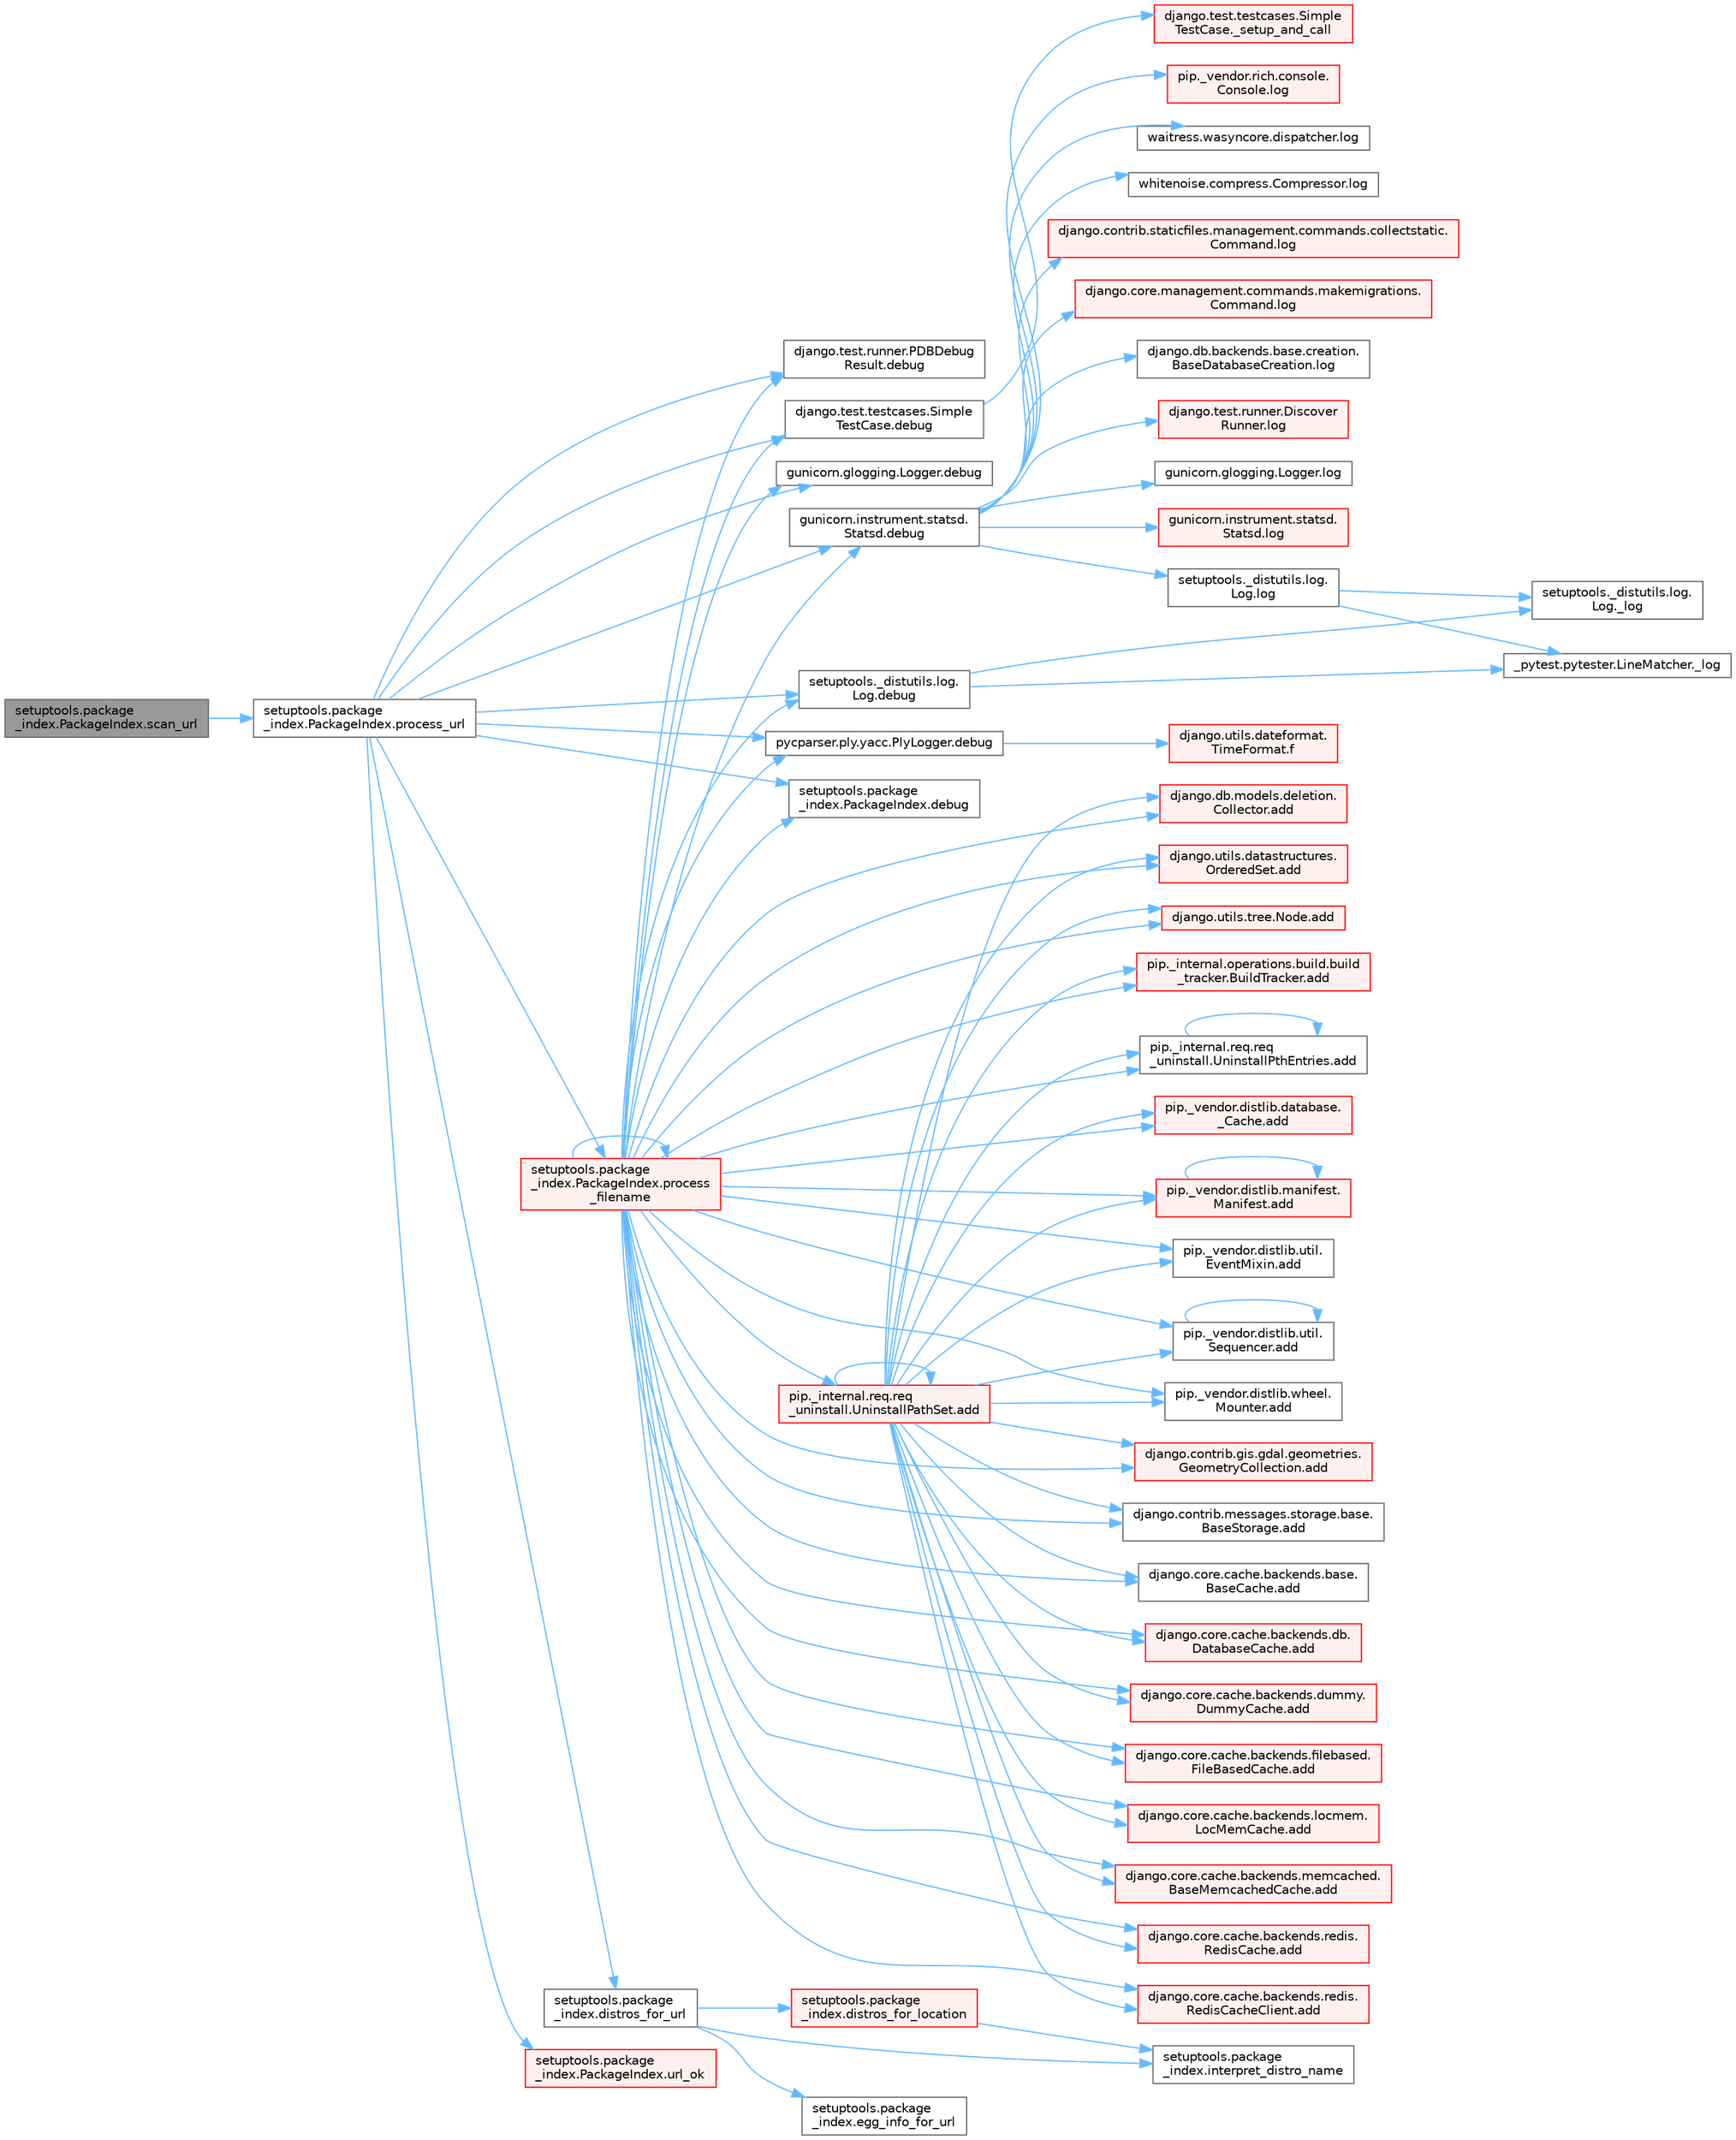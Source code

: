 digraph "setuptools.package_index.PackageIndex.scan_url"
{
 // LATEX_PDF_SIZE
  bgcolor="transparent";
  edge [fontname=Helvetica,fontsize=10,labelfontname=Helvetica,labelfontsize=10];
  node [fontname=Helvetica,fontsize=10,shape=box,height=0.2,width=0.4];
  rankdir="LR";
  Node1 [id="Node000001",label="setuptools.package\l_index.PackageIndex.scan_url",height=0.2,width=0.4,color="gray40", fillcolor="grey60", style="filled", fontcolor="black",tooltip=" "];
  Node1 -> Node2 [id="edge1_Node000001_Node000002",color="steelblue1",style="solid",tooltip=" "];
  Node2 [id="Node000002",label="setuptools.package\l_index.PackageIndex.process_url",height=0.2,width=0.4,color="grey40", fillcolor="white", style="filled",URL="$classsetuptools_1_1package__index_1_1_package_index.html#a08ce2126b6551d9c0de60dba9179df3f",tooltip=" "];
  Node2 -> Node3 [id="edge2_Node000002_Node000003",color="steelblue1",style="solid",tooltip=" "];
  Node3 [id="Node000003",label="django.test.runner.PDBDebug\lResult.debug",height=0.2,width=0.4,color="grey40", fillcolor="white", style="filled",URL="$classdjango_1_1test_1_1runner_1_1_p_d_b_debug_result.html#a32d6b3216965b07e4be691f8decc1a65",tooltip=" "];
  Node2 -> Node4 [id="edge3_Node000002_Node000004",color="steelblue1",style="solid",tooltip=" "];
  Node4 [id="Node000004",label="django.test.testcases.Simple\lTestCase.debug",height=0.2,width=0.4,color="grey40", fillcolor="white", style="filled",URL="$classdjango_1_1test_1_1testcases_1_1_simple_test_case.html#a3572a3cb9246fcddfe70f0443b262461",tooltip=" "];
  Node4 -> Node5 [id="edge4_Node000004_Node000005",color="steelblue1",style="solid",tooltip=" "];
  Node5 [id="Node000005",label="django.test.testcases.Simple\lTestCase._setup_and_call",height=0.2,width=0.4,color="red", fillcolor="#FFF0F0", style="filled",URL="$classdjango_1_1test_1_1testcases_1_1_simple_test_case.html#a7045efb29a81e96071ed0e0956149410",tooltip=" "];
  Node2 -> Node7 [id="edge5_Node000002_Node000007",color="steelblue1",style="solid",tooltip=" "];
  Node7 [id="Node000007",label="gunicorn.glogging.Logger.debug",height=0.2,width=0.4,color="grey40", fillcolor="white", style="filled",URL="$classgunicorn_1_1glogging_1_1_logger.html#a1ae8caac207e0444684def3c6b40f0ee",tooltip=" "];
  Node2 -> Node8 [id="edge6_Node000002_Node000008",color="steelblue1",style="solid",tooltip=" "];
  Node8 [id="Node000008",label="gunicorn.instrument.statsd.\lStatsd.debug",height=0.2,width=0.4,color="grey40", fillcolor="white", style="filled",URL="$classgunicorn_1_1instrument_1_1statsd_1_1_statsd.html#abb1906a025131e88e3da6201580d70b8",tooltip=" "];
  Node8 -> Node9 [id="edge7_Node000008_Node000009",color="steelblue1",style="solid",tooltip=" "];
  Node9 [id="Node000009",label="django.contrib.staticfiles.management.commands.collectstatic.\lCommand.log",height=0.2,width=0.4,color="red", fillcolor="#FFF0F0", style="filled",URL="$classdjango_1_1contrib_1_1staticfiles_1_1management_1_1commands_1_1collectstatic_1_1_command.html#a0e93191b90ee0993e3286343d0b2de0e",tooltip=" "];
  Node8 -> Node13 [id="edge8_Node000008_Node000013",color="steelblue1",style="solid",tooltip=" "];
  Node13 [id="Node000013",label="django.core.management.commands.makemigrations.\lCommand.log",height=0.2,width=0.4,color="red", fillcolor="#FFF0F0", style="filled",URL="$classdjango_1_1core_1_1management_1_1commands_1_1makemigrations_1_1_command.html#a0409d121552878a7416460dba8274880",tooltip=" "];
  Node8 -> Node15 [id="edge9_Node000008_Node000015",color="steelblue1",style="solid",tooltip=" "];
  Node15 [id="Node000015",label="django.db.backends.base.creation.\lBaseDatabaseCreation.log",height=0.2,width=0.4,color="grey40", fillcolor="white", style="filled",URL="$classdjango_1_1db_1_1backends_1_1base_1_1creation_1_1_base_database_creation.html#ac297ec931db5ec68c271ec0d91be7183",tooltip=" "];
  Node8 -> Node16 [id="edge10_Node000008_Node000016",color="steelblue1",style="solid",tooltip=" "];
  Node16 [id="Node000016",label="django.test.runner.Discover\lRunner.log",height=0.2,width=0.4,color="red", fillcolor="#FFF0F0", style="filled",URL="$classdjango_1_1test_1_1runner_1_1_discover_runner.html#af5ad8e2895b3f0c5e0a6d7113199d641",tooltip=" "];
  Node8 -> Node17 [id="edge11_Node000008_Node000017",color="steelblue1",style="solid",tooltip=" "];
  Node17 [id="Node000017",label="gunicorn.glogging.Logger.log",height=0.2,width=0.4,color="grey40", fillcolor="white", style="filled",URL="$classgunicorn_1_1glogging_1_1_logger.html#ad6941dede526094643dd02c53c3449b0",tooltip=" "];
  Node8 -> Node18 [id="edge12_Node000008_Node000018",color="steelblue1",style="solid",tooltip=" "];
  Node18 [id="Node000018",label="gunicorn.instrument.statsd.\lStatsd.log",height=0.2,width=0.4,color="red", fillcolor="#FFF0F0", style="filled",URL="$classgunicorn_1_1instrument_1_1statsd_1_1_statsd.html#ab99145cf0b7c66dbcebcbdcbd44b4953",tooltip=" "];
  Node8 -> Node1126 [id="edge13_Node000008_Node001126",color="steelblue1",style="solid",tooltip=" "];
  Node1126 [id="Node001126",label="pip._vendor.rich.console.\lConsole.log",height=0.2,width=0.4,color="red", fillcolor="#FFF0F0", style="filled",URL="$classpip_1_1__vendor_1_1rich_1_1console_1_1_console.html#af9c77e39f9413fc2b134c60cfa23b0f1",tooltip=" "];
  Node8 -> Node1285 [id="edge14_Node000008_Node001285",color="steelblue1",style="solid",tooltip=" "];
  Node1285 [id="Node001285",label="setuptools._distutils.log.\lLog.log",height=0.2,width=0.4,color="grey40", fillcolor="white", style="filled",URL="$classsetuptools_1_1__distutils_1_1log_1_1_log.html#af651bf90098b3f6c9f3913b91f0eda70",tooltip=" "];
  Node1285 -> Node1286 [id="edge15_Node001285_Node001286",color="steelblue1",style="solid",tooltip=" "];
  Node1286 [id="Node001286",label="_pytest.pytester.LineMatcher._log",height=0.2,width=0.4,color="grey40", fillcolor="white", style="filled",URL="$class__pytest_1_1pytester_1_1_line_matcher.html#a8783ff706e976340d529c3c012831254",tooltip=" "];
  Node1285 -> Node1287 [id="edge16_Node001285_Node001287",color="steelblue1",style="solid",tooltip=" "];
  Node1287 [id="Node001287",label="setuptools._distutils.log.\lLog._log",height=0.2,width=0.4,color="grey40", fillcolor="white", style="filled",URL="$classsetuptools_1_1__distutils_1_1log_1_1_log.html#a4a1ffe6fd0ad53057d8ea48b2ca6e471",tooltip=" "];
  Node8 -> Node1288 [id="edge17_Node000008_Node001288",color="steelblue1",style="solid",tooltip=" "];
  Node1288 [id="Node001288",label="waitress.wasyncore.dispatcher.log",height=0.2,width=0.4,color="grey40", fillcolor="white", style="filled",URL="$classwaitress_1_1wasyncore_1_1dispatcher.html#ab4786338f40a0cf9e9df45b57d4c0a63",tooltip=" "];
  Node8 -> Node1289 [id="edge18_Node000008_Node001289",color="steelblue1",style="solid",tooltip=" "];
  Node1289 [id="Node001289",label="whitenoise.compress.Compressor.log",height=0.2,width=0.4,color="grey40", fillcolor="white", style="filled",URL="$classwhitenoise_1_1compress_1_1_compressor.html#aa70a9f98a4387e4d394529c17cdbee27",tooltip=" "];
  Node2 -> Node4532 [id="edge19_Node000002_Node004532",color="steelblue1",style="solid",tooltip=" "];
  Node4532 [id="Node004532",label="pycparser.ply.yacc.PlyLogger.debug",height=0.2,width=0.4,color="grey40", fillcolor="white", style="filled",URL="$classpycparser_1_1ply_1_1yacc_1_1_ply_logger.html#a1050ac15c036aee4f48130dda17c6604",tooltip=" "];
  Node4532 -> Node3143 [id="edge20_Node004532_Node003143",color="steelblue1",style="solid",tooltip=" "];
  Node3143 [id="Node003143",label="django.utils.dateformat.\lTimeFormat.f",height=0.2,width=0.4,color="red", fillcolor="#FFF0F0", style="filled",URL="$classdjango_1_1utils_1_1dateformat_1_1_time_format.html#a917dbc4f3103e5d9dd416fce475b48a8",tooltip=" "];
  Node2 -> Node4533 [id="edge21_Node000002_Node004533",color="steelblue1",style="solid",tooltip=" "];
  Node4533 [id="Node004533",label="setuptools._distutils.log.\lLog.debug",height=0.2,width=0.4,color="grey40", fillcolor="white", style="filled",URL="$classsetuptools_1_1__distutils_1_1log_1_1_log.html#aead561363ca945227a7827c37632bbec",tooltip=" "];
  Node4533 -> Node1286 [id="edge22_Node004533_Node001286",color="steelblue1",style="solid",tooltip=" "];
  Node4533 -> Node1287 [id="edge23_Node004533_Node001287",color="steelblue1",style="solid",tooltip=" "];
  Node2 -> Node4534 [id="edge24_Node000002_Node004534",color="steelblue1",style="solid",tooltip=" "];
  Node4534 [id="Node004534",label="setuptools.package\l_index.PackageIndex.debug",height=0.2,width=0.4,color="grey40", fillcolor="white", style="filled",URL="$classsetuptools_1_1package__index_1_1_package_index.html#a957d98e89fd97ee6abee00e9d1106a24",tooltip=" "];
  Node2 -> Node4535 [id="edge25_Node000002_Node004535",color="steelblue1",style="solid",tooltip=" "];
  Node4535 [id="Node004535",label="setuptools.package\l_index.distros_for_url",height=0.2,width=0.4,color="grey40", fillcolor="white", style="filled",URL="$namespacesetuptools_1_1package__index.html#adc519864583d9a2aaa180b0809828b9c",tooltip=" "];
  Node4535 -> Node4536 [id="edge26_Node004535_Node004536",color="steelblue1",style="solid",tooltip=" "];
  Node4536 [id="Node004536",label="setuptools.package\l_index.distros_for_location",height=0.2,width=0.4,color="red", fillcolor="#FFF0F0", style="filled",URL="$namespacesetuptools_1_1package__index.html#a74fbdc30a176f8fb946e773a731692fa",tooltip=" "];
  Node4536 -> Node4537 [id="edge27_Node004536_Node004537",color="steelblue1",style="solid",tooltip=" "];
  Node4537 [id="Node004537",label="setuptools.package\l_index.interpret_distro_name",height=0.2,width=0.4,color="grey40", fillcolor="white", style="filled",URL="$namespacesetuptools_1_1package__index.html#a21b8172984aaa095ad46a16174458901",tooltip=" "];
  Node4535 -> Node4539 [id="edge28_Node004535_Node004539",color="steelblue1",style="solid",tooltip=" "];
  Node4539 [id="Node004539",label="setuptools.package\l_index.egg_info_for_url",height=0.2,width=0.4,color="grey40", fillcolor="white", style="filled",URL="$namespacesetuptools_1_1package__index.html#a79b91a82fe1497da147b21a03beda12c",tooltip=" "];
  Node4535 -> Node4537 [id="edge29_Node004535_Node004537",color="steelblue1",style="solid",tooltip=" "];
  Node2 -> Node4540 [id="edge30_Node000002_Node004540",color="steelblue1",style="solid",tooltip=" "];
  Node4540 [id="Node004540",label="setuptools.package\l_index.PackageIndex.process\l_filename",height=0.2,width=0.4,color="red", fillcolor="#FFF0F0", style="filled",URL="$classsetuptools_1_1package__index_1_1_package_index.html#ab04da07ff3d457892f53ca1e671514cc",tooltip=" "];
  Node4540 -> Node3168 [id="edge31_Node004540_Node003168",color="steelblue1",style="solid",tooltip=" "];
  Node3168 [id="Node003168",label="django.contrib.gis.gdal.geometries.\lGeometryCollection.add",height=0.2,width=0.4,color="red", fillcolor="#FFF0F0", style="filled",URL="$classdjango_1_1contrib_1_1gis_1_1gdal_1_1geometries_1_1_geometry_collection.html#a00c1825a411d244c854762b413ff996c",tooltip=" "];
  Node4540 -> Node922 [id="edge32_Node004540_Node000922",color="steelblue1",style="solid",tooltip=" "];
  Node922 [id="Node000922",label="django.contrib.messages.storage.base.\lBaseStorage.add",height=0.2,width=0.4,color="grey40", fillcolor="white", style="filled",URL="$classdjango_1_1contrib_1_1messages_1_1storage_1_1base_1_1_base_storage.html#aafc1151a94b34b80803c99d883ca268c",tooltip=" "];
  Node4540 -> Node3169 [id="edge33_Node004540_Node003169",color="steelblue1",style="solid",tooltip=" "];
  Node3169 [id="Node003169",label="django.core.cache.backends.base.\lBaseCache.add",height=0.2,width=0.4,color="grey40", fillcolor="white", style="filled",URL="$classdjango_1_1core_1_1cache_1_1backends_1_1base_1_1_base_cache.html#ab0cdee68050102665043193640ac006c",tooltip=" "];
  Node4540 -> Node3170 [id="edge34_Node004540_Node003170",color="steelblue1",style="solid",tooltip=" "];
  Node3170 [id="Node003170",label="django.core.cache.backends.db.\lDatabaseCache.add",height=0.2,width=0.4,color="red", fillcolor="#FFF0F0", style="filled",URL="$classdjango_1_1core_1_1cache_1_1backends_1_1db_1_1_database_cache.html#a6196dda2bfd9eca834ecd81a7a217ec4",tooltip=" "];
  Node4540 -> Node3175 [id="edge35_Node004540_Node003175",color="steelblue1",style="solid",tooltip=" "];
  Node3175 [id="Node003175",label="django.core.cache.backends.dummy.\lDummyCache.add",height=0.2,width=0.4,color="red", fillcolor="#FFF0F0", style="filled",URL="$classdjango_1_1core_1_1cache_1_1backends_1_1dummy_1_1_dummy_cache.html#adc04a4b63e4c6a4f61c832f87b9231ed",tooltip=" "];
  Node4540 -> Node3176 [id="edge36_Node004540_Node003176",color="steelblue1",style="solid",tooltip=" "];
  Node3176 [id="Node003176",label="django.core.cache.backends.filebased.\lFileBasedCache.add",height=0.2,width=0.4,color="red", fillcolor="#FFF0F0", style="filled",URL="$classdjango_1_1core_1_1cache_1_1backends_1_1filebased_1_1_file_based_cache.html#a2f380fb404bde29c82c6169465ee1391",tooltip=" "];
  Node4540 -> Node3249 [id="edge37_Node004540_Node003249",color="steelblue1",style="solid",tooltip=" "];
  Node3249 [id="Node003249",label="django.core.cache.backends.locmem.\lLocMemCache.add",height=0.2,width=0.4,color="red", fillcolor="#FFF0F0", style="filled",URL="$classdjango_1_1core_1_1cache_1_1backends_1_1locmem_1_1_loc_mem_cache.html#a6c454b0a21a7ef56bac23c2c47a767a9",tooltip=" "];
  Node4540 -> Node3250 [id="edge38_Node004540_Node003250",color="steelblue1",style="solid",tooltip=" "];
  Node3250 [id="Node003250",label="django.core.cache.backends.memcached.\lBaseMemcachedCache.add",height=0.2,width=0.4,color="red", fillcolor="#FFF0F0", style="filled",URL="$classdjango_1_1core_1_1cache_1_1backends_1_1memcached_1_1_base_memcached_cache.html#a1d7675623ea665a0ee0748173eeb0a38",tooltip=" "];
  Node4540 -> Node3251 [id="edge39_Node004540_Node003251",color="steelblue1",style="solid",tooltip=" "];
  Node3251 [id="Node003251",label="django.core.cache.backends.redis.\lRedisCache.add",height=0.2,width=0.4,color="red", fillcolor="#FFF0F0", style="filled",URL="$classdjango_1_1core_1_1cache_1_1backends_1_1redis_1_1_redis_cache.html#a5d4d6507b2a2647f876da5c964cb73c2",tooltip=" "];
  Node4540 -> Node3252 [id="edge40_Node004540_Node003252",color="steelblue1",style="solid",tooltip=" "];
  Node3252 [id="Node003252",label="django.core.cache.backends.redis.\lRedisCacheClient.add",height=0.2,width=0.4,color="red", fillcolor="#FFF0F0", style="filled",URL="$classdjango_1_1core_1_1cache_1_1backends_1_1redis_1_1_redis_cache_client.html#a38d58b9a92fa6243e62635c678251410",tooltip=" "];
  Node4540 -> Node3253 [id="edge41_Node004540_Node003253",color="steelblue1",style="solid",tooltip=" "];
  Node3253 [id="Node003253",label="django.db.models.deletion.\lCollector.add",height=0.2,width=0.4,color="red", fillcolor="#FFF0F0", style="filled",URL="$classdjango_1_1db_1_1models_1_1deletion_1_1_collector.html#a92a25e9aef2930eb72e650f4e05abd18",tooltip=" "];
  Node4540 -> Node3260 [id="edge42_Node004540_Node003260",color="steelblue1",style="solid",tooltip=" "];
  Node3260 [id="Node003260",label="django.utils.datastructures.\lOrderedSet.add",height=0.2,width=0.4,color="red", fillcolor="#FFF0F0", style="filled",URL="$classdjango_1_1utils_1_1datastructures_1_1_ordered_set.html#a33eaf365502a80c096ab49dcf92422dc",tooltip=" "];
  Node4540 -> Node3262 [id="edge43_Node004540_Node003262",color="steelblue1",style="solid",tooltip=" "];
  Node3262 [id="Node003262",label="django.utils.tree.Node.add",height=0.2,width=0.4,color="red", fillcolor="#FFF0F0", style="filled",URL="$classdjango_1_1utils_1_1tree_1_1_node.html#a2c883d105b5c9cfd32bff72c7469f18c",tooltip=" "];
  Node4540 -> Node3383 [id="edge44_Node004540_Node003383",color="steelblue1",style="solid",tooltip=" "];
  Node3383 [id="Node003383",label="pip._internal.operations.build.build\l_tracker.BuildTracker.add",height=0.2,width=0.4,color="red", fillcolor="#FFF0F0", style="filled",URL="$classpip_1_1__internal_1_1operations_1_1build_1_1build__tracker_1_1_build_tracker.html#ab715bc8c19ab37450a739be4e72cecf9",tooltip=" "];
  Node4540 -> Node3385 [id="edge45_Node004540_Node003385",color="steelblue1",style="solid",tooltip=" "];
  Node3385 [id="Node003385",label="pip._internal.req.req\l_uninstall.UninstallPathSet.add",height=0.2,width=0.4,color="red", fillcolor="#FFF0F0", style="filled",URL="$classpip_1_1__internal_1_1req_1_1req__uninstall_1_1_uninstall_path_set.html#ad34a919f45b9c89e6b0d59ec0d24ba4c",tooltip=" "];
  Node3385 -> Node3168 [id="edge46_Node003385_Node003168",color="steelblue1",style="solid",tooltip=" "];
  Node3385 -> Node922 [id="edge47_Node003385_Node000922",color="steelblue1",style="solid",tooltip=" "];
  Node3385 -> Node3169 [id="edge48_Node003385_Node003169",color="steelblue1",style="solid",tooltip=" "];
  Node3385 -> Node3170 [id="edge49_Node003385_Node003170",color="steelblue1",style="solid",tooltip=" "];
  Node3385 -> Node3175 [id="edge50_Node003385_Node003175",color="steelblue1",style="solid",tooltip=" "];
  Node3385 -> Node3176 [id="edge51_Node003385_Node003176",color="steelblue1",style="solid",tooltip=" "];
  Node3385 -> Node3249 [id="edge52_Node003385_Node003249",color="steelblue1",style="solid",tooltip=" "];
  Node3385 -> Node3250 [id="edge53_Node003385_Node003250",color="steelblue1",style="solid",tooltip=" "];
  Node3385 -> Node3251 [id="edge54_Node003385_Node003251",color="steelblue1",style="solid",tooltip=" "];
  Node3385 -> Node3252 [id="edge55_Node003385_Node003252",color="steelblue1",style="solid",tooltip=" "];
  Node3385 -> Node3253 [id="edge56_Node003385_Node003253",color="steelblue1",style="solid",tooltip=" "];
  Node3385 -> Node3260 [id="edge57_Node003385_Node003260",color="steelblue1",style="solid",tooltip=" "];
  Node3385 -> Node3262 [id="edge58_Node003385_Node003262",color="steelblue1",style="solid",tooltip=" "];
  Node3385 -> Node3383 [id="edge59_Node003385_Node003383",color="steelblue1",style="solid",tooltip=" "];
  Node3385 -> Node3385 [id="edge60_Node003385_Node003385",color="steelblue1",style="solid",tooltip=" "];
  Node3385 -> Node3387 [id="edge61_Node003385_Node003387",color="steelblue1",style="solid",tooltip=" "];
  Node3387 [id="Node003387",label="pip._internal.req.req\l_uninstall.UninstallPthEntries.add",height=0.2,width=0.4,color="grey40", fillcolor="white", style="filled",URL="$classpip_1_1__internal_1_1req_1_1req__uninstall_1_1_uninstall_pth_entries.html#a546056a6e92dc6cb8ce9606ec9f1b5a4",tooltip=" "];
  Node3387 -> Node3387 [id="edge62_Node003387_Node003387",color="steelblue1",style="solid",tooltip=" "];
  Node3385 -> Node3388 [id="edge63_Node003385_Node003388",color="steelblue1",style="solid",tooltip=" "];
  Node3388 [id="Node003388",label="pip._vendor.distlib.database.\l_Cache.add",height=0.2,width=0.4,color="red", fillcolor="#FFF0F0", style="filled",URL="$classpip_1_1__vendor_1_1distlib_1_1database_1_1___cache.html#a9d96a00152b11f1163cd2cdf6626ae08",tooltip=" "];
  Node3385 -> Node3389 [id="edge64_Node003385_Node003389",color="steelblue1",style="solid",tooltip=" "];
  Node3389 [id="Node003389",label="pip._vendor.distlib.manifest.\lManifest.add",height=0.2,width=0.4,color="red", fillcolor="#FFF0F0", style="filled",URL="$classpip_1_1__vendor_1_1distlib_1_1manifest_1_1_manifest.html#aae84ea0f83bcc2cbb7d5a31fc767120f",tooltip=" "];
  Node3389 -> Node3389 [id="edge65_Node003389_Node003389",color="steelblue1",style="solid",tooltip=" "];
  Node3385 -> Node3390 [id="edge66_Node003385_Node003390",color="steelblue1",style="solid",tooltip=" "];
  Node3390 [id="Node003390",label="pip._vendor.distlib.util.\lEventMixin.add",height=0.2,width=0.4,color="grey40", fillcolor="white", style="filled",URL="$classpip_1_1__vendor_1_1distlib_1_1util_1_1_event_mixin.html#a08e7bf16aa30d157f0879890c62d20c8",tooltip=" "];
  Node3385 -> Node3391 [id="edge67_Node003385_Node003391",color="steelblue1",style="solid",tooltip=" "];
  Node3391 [id="Node003391",label="pip._vendor.distlib.util.\lSequencer.add",height=0.2,width=0.4,color="grey40", fillcolor="white", style="filled",URL="$classpip_1_1__vendor_1_1distlib_1_1util_1_1_sequencer.html#abc5c74b71733d607b27145f851f96232",tooltip=" "];
  Node3391 -> Node3391 [id="edge68_Node003391_Node003391",color="steelblue1",style="solid",tooltip=" "];
  Node3385 -> Node3392 [id="edge69_Node003385_Node003392",color="steelblue1",style="solid",tooltip=" "];
  Node3392 [id="Node003392",label="pip._vendor.distlib.wheel.\lMounter.add",height=0.2,width=0.4,color="grey40", fillcolor="white", style="filled",URL="$classpip_1_1__vendor_1_1distlib_1_1wheel_1_1_mounter.html#a936dc4caa942012ae36c957beb9dc3d8",tooltip=" "];
  Node4540 -> Node3387 [id="edge70_Node004540_Node003387",color="steelblue1",style="solid",tooltip=" "];
  Node4540 -> Node3388 [id="edge71_Node004540_Node003388",color="steelblue1",style="solid",tooltip=" "];
  Node4540 -> Node3389 [id="edge72_Node004540_Node003389",color="steelblue1",style="solid",tooltip=" "];
  Node4540 -> Node3390 [id="edge73_Node004540_Node003390",color="steelblue1",style="solid",tooltip=" "];
  Node4540 -> Node3391 [id="edge74_Node004540_Node003391",color="steelblue1",style="solid",tooltip=" "];
  Node4540 -> Node3392 [id="edge75_Node004540_Node003392",color="steelblue1",style="solid",tooltip=" "];
  Node4540 -> Node3 [id="edge76_Node004540_Node000003",color="steelblue1",style="solid",tooltip=" "];
  Node4540 -> Node4 [id="edge77_Node004540_Node000004",color="steelblue1",style="solid",tooltip=" "];
  Node4540 -> Node7 [id="edge78_Node004540_Node000007",color="steelblue1",style="solid",tooltip=" "];
  Node4540 -> Node8 [id="edge79_Node004540_Node000008",color="steelblue1",style="solid",tooltip=" "];
  Node4540 -> Node4532 [id="edge80_Node004540_Node004532",color="steelblue1",style="solid",tooltip=" "];
  Node4540 -> Node4533 [id="edge81_Node004540_Node004533",color="steelblue1",style="solid",tooltip=" "];
  Node4540 -> Node4534 [id="edge82_Node004540_Node004534",color="steelblue1",style="solid",tooltip=" "];
  Node4540 -> Node4540 [id="edge83_Node004540_Node004540",color="steelblue1",style="solid",tooltip=" "];
  Node2 -> Node4542 [id="edge84_Node000002_Node004542",color="steelblue1",style="solid",tooltip=" "];
  Node4542 [id="Node004542",label="setuptools.package\l_index.PackageIndex.url_ok",height=0.2,width=0.4,color="red", fillcolor="#FFF0F0", style="filled",URL="$classsetuptools_1_1package__index_1_1_package_index.html#a8c81dfc9a25b1c84bb8ce7b8b701d450",tooltip=" "];
}
